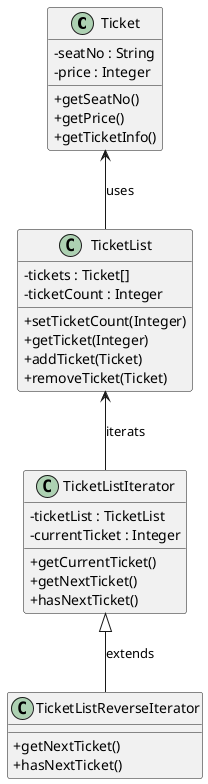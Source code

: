 @startuml
skinparam classAttributeIconSize 0

class Ticket {
  {field} - seatNo : String
  {field} - price : Integer
  {method} + getSeatNo()
  {method} + getPrice()
  {method} + getTicketInfo()
}

class TicketList {
  {field} - tickets : Ticket[]
  {field} - ticketCount : Integer
  {method} + setTicketCount(Integer)
  {method} + getTicket(Integer)
  {method} + addTicket(Ticket)
  {method} + removeTicket(Ticket)
}

class TicketListIterator {
  {field} - ticketList : TicketList
  {field} - currentTicket : Integer
  {method} + getCurrentTicket()
  {method} + getNextTicket()
  {method} + hasNextTicket()
}

class TicketListReverseIterator {
  {method} + getNextTicket()
  {method} + hasNextTicket()
}

TicketListIterator <|-- TicketListReverseIterator : extends
Ticket <-- TicketList : uses
TicketList <-- TicketListIterator : iterats

@enduml